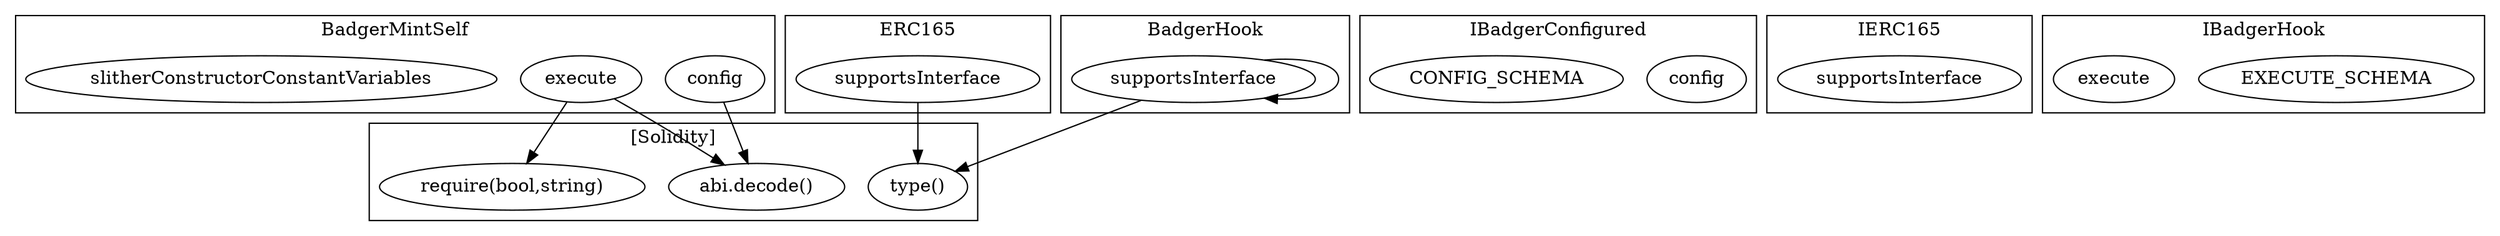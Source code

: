 strict digraph {
subgraph cluster_5890_BadgerMintSelf {
label = "BadgerMintSelf"
"5890_config" [label="config"]
"5890_execute" [label="execute"]
"5890_slitherConstructorConstantVariables" [label="slitherConstructorConstantVariables"]
}subgraph cluster_6468_IBadgerConfigured {
label = "IBadgerConfigured"
"6468_config" [label="config"]
"6468_CONFIG_SCHEMA" [label="CONFIG_SCHEMA"]
}subgraph cluster_3081_ERC165 {
label = "ERC165"
"3081_supportsInterface" [label="supportsInterface"]
}subgraph cluster_3093_IERC165 {
label = "IERC165"
"3093_supportsInterface" [label="supportsInterface"]
}subgraph cluster_6488_IBadgerHook {
label = "IBadgerHook"
"6488_EXECUTE_SCHEMA" [label="EXECUTE_SCHEMA"]
"6488_execute" [label="execute"]
}subgraph cluster_4956_BadgerHook {
label = "BadgerHook"
"4956_supportsInterface" [label="supportsInterface"]
"4956_supportsInterface" -> "4956_supportsInterface"
}subgraph cluster_solidity {
label = "[Solidity]"
"type()" 
"require(bool,string)" 
"abi.decode()" 
"5890_config" -> "abi.decode()"
"3081_supportsInterface" -> "type()"
"5890_execute" -> "require(bool,string)"
"4956_supportsInterface" -> "type()"
"5890_execute" -> "abi.decode()"
}
}